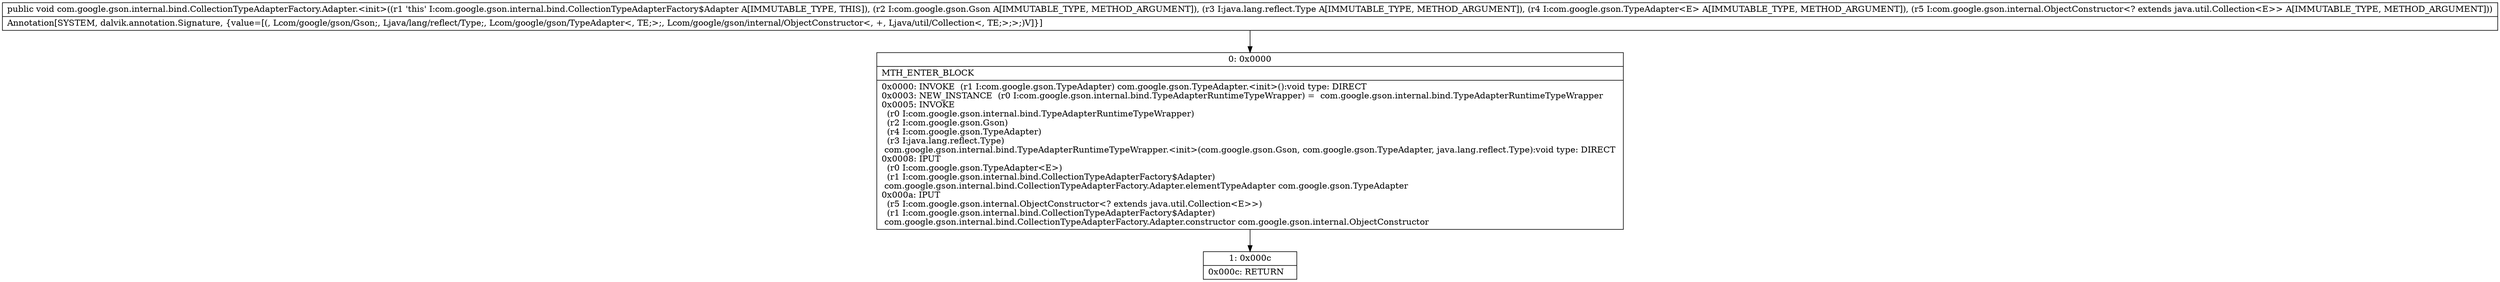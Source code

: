 digraph "CFG forcom.google.gson.internal.bind.CollectionTypeAdapterFactory.Adapter.\<init\>(Lcom\/google\/gson\/Gson;Ljava\/lang\/reflect\/Type;Lcom\/google\/gson\/TypeAdapter;Lcom\/google\/gson\/internal\/ObjectConstructor;)V" {
Node_0 [shape=record,label="{0\:\ 0x0000|MTH_ENTER_BLOCK\l|0x0000: INVOKE  (r1 I:com.google.gson.TypeAdapter) com.google.gson.TypeAdapter.\<init\>():void type: DIRECT \l0x0003: NEW_INSTANCE  (r0 I:com.google.gson.internal.bind.TypeAdapterRuntimeTypeWrapper) =  com.google.gson.internal.bind.TypeAdapterRuntimeTypeWrapper \l0x0005: INVOKE  \l  (r0 I:com.google.gson.internal.bind.TypeAdapterRuntimeTypeWrapper)\l  (r2 I:com.google.gson.Gson)\l  (r4 I:com.google.gson.TypeAdapter)\l  (r3 I:java.lang.reflect.Type)\l com.google.gson.internal.bind.TypeAdapterRuntimeTypeWrapper.\<init\>(com.google.gson.Gson, com.google.gson.TypeAdapter, java.lang.reflect.Type):void type: DIRECT \l0x0008: IPUT  \l  (r0 I:com.google.gson.TypeAdapter\<E\>)\l  (r1 I:com.google.gson.internal.bind.CollectionTypeAdapterFactory$Adapter)\l com.google.gson.internal.bind.CollectionTypeAdapterFactory.Adapter.elementTypeAdapter com.google.gson.TypeAdapter \l0x000a: IPUT  \l  (r5 I:com.google.gson.internal.ObjectConstructor\<? extends java.util.Collection\<E\>\>)\l  (r1 I:com.google.gson.internal.bind.CollectionTypeAdapterFactory$Adapter)\l com.google.gson.internal.bind.CollectionTypeAdapterFactory.Adapter.constructor com.google.gson.internal.ObjectConstructor \l}"];
Node_1 [shape=record,label="{1\:\ 0x000c|0x000c: RETURN   \l}"];
MethodNode[shape=record,label="{public void com.google.gson.internal.bind.CollectionTypeAdapterFactory.Adapter.\<init\>((r1 'this' I:com.google.gson.internal.bind.CollectionTypeAdapterFactory$Adapter A[IMMUTABLE_TYPE, THIS]), (r2 I:com.google.gson.Gson A[IMMUTABLE_TYPE, METHOD_ARGUMENT]), (r3 I:java.lang.reflect.Type A[IMMUTABLE_TYPE, METHOD_ARGUMENT]), (r4 I:com.google.gson.TypeAdapter\<E\> A[IMMUTABLE_TYPE, METHOD_ARGUMENT]), (r5 I:com.google.gson.internal.ObjectConstructor\<? extends java.util.Collection\<E\>\> A[IMMUTABLE_TYPE, METHOD_ARGUMENT]))  | Annotation[SYSTEM, dalvik.annotation.Signature, \{value=[(, Lcom\/google\/gson\/Gson;, Ljava\/lang\/reflect\/Type;, Lcom\/google\/gson\/TypeAdapter\<, TE;\>;, Lcom\/google\/gson\/internal\/ObjectConstructor\<, +, Ljava\/util\/Collection\<, TE;\>;\>;)V]\}]\l}"];
MethodNode -> Node_0;
Node_0 -> Node_1;
}

